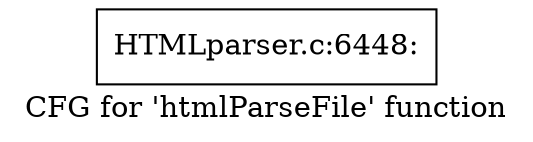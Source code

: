 digraph "CFG for 'htmlParseFile' function" {
	label="CFG for 'htmlParseFile' function";

	Node0x5630c5dd2870 [shape=record,label="{HTMLparser.c:6448:}"];
}
